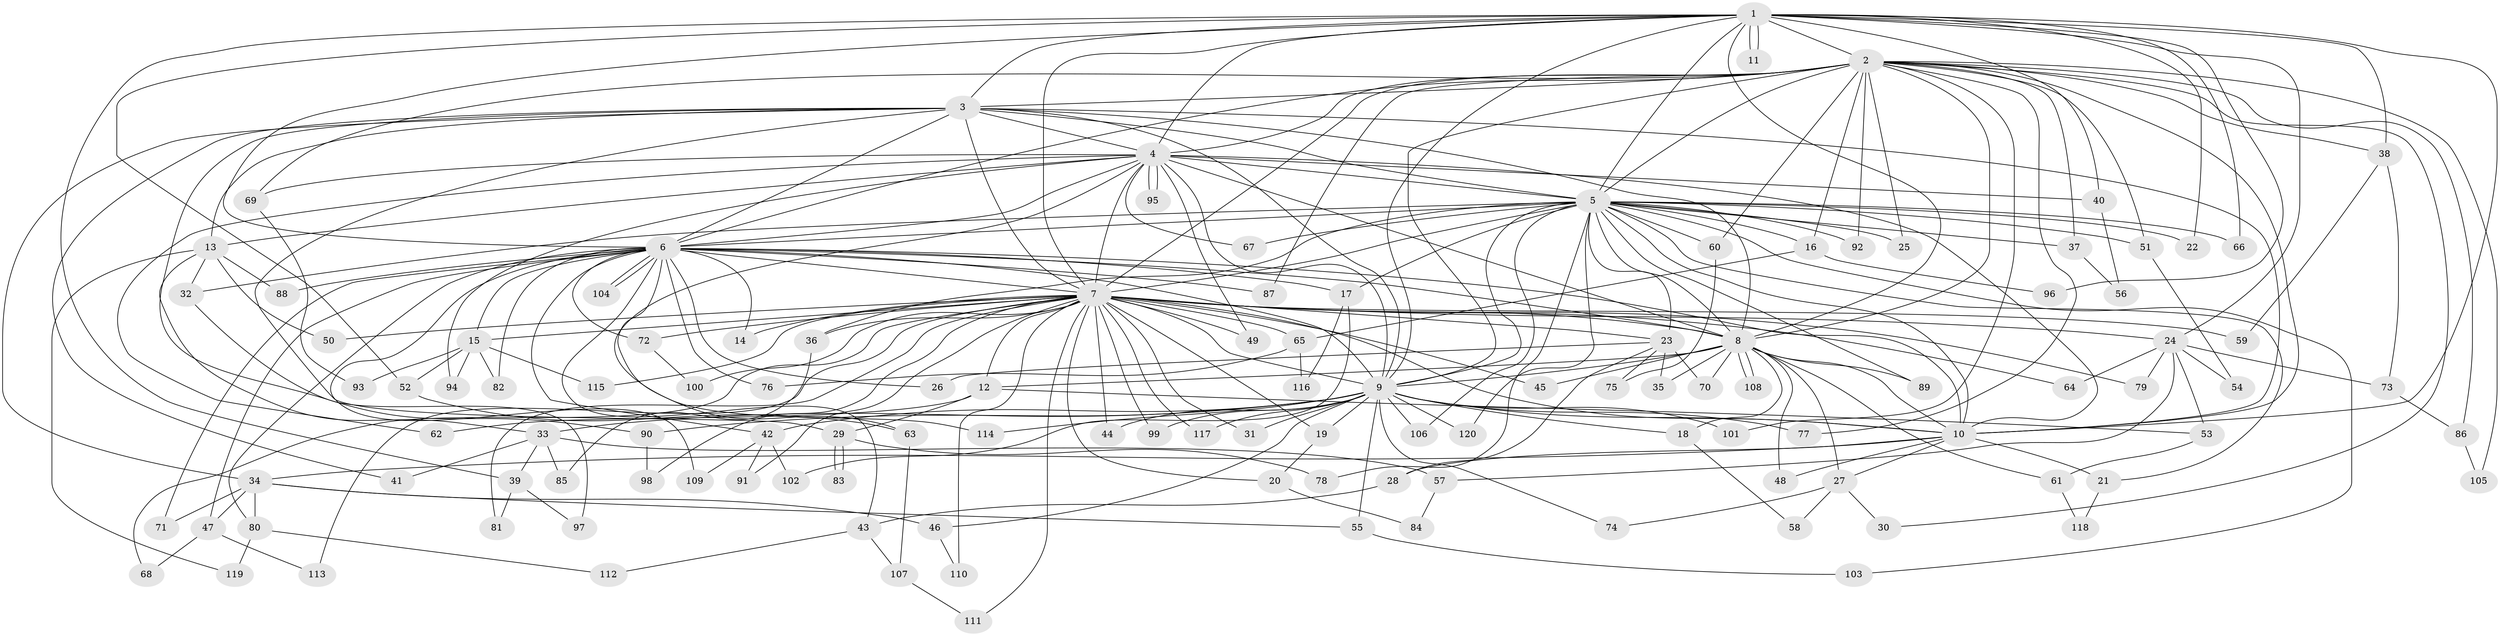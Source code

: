 // coarse degree distribution, {22: 0.010869565217391304, 34: 0.021739130434782608, 20: 0.010869565217391304, 24: 0.010869565217391304, 23: 0.010869565217391304, 19: 0.010869565217391304, 11: 0.010869565217391304, 2: 0.5108695652173914, 5: 0.021739130434782608, 6: 0.021739130434782608, 7: 0.021739130434782608, 4: 0.09782608695652174, 3: 0.1956521739130435, 8: 0.010869565217391304, 1: 0.03260869565217391}
// Generated by graph-tools (version 1.1) at 2025/41/03/06/25 10:41:36]
// undirected, 120 vertices, 265 edges
graph export_dot {
graph [start="1"]
  node [color=gray90,style=filled];
  1;
  2;
  3;
  4;
  5;
  6;
  7;
  8;
  9;
  10;
  11;
  12;
  13;
  14;
  15;
  16;
  17;
  18;
  19;
  20;
  21;
  22;
  23;
  24;
  25;
  26;
  27;
  28;
  29;
  30;
  31;
  32;
  33;
  34;
  35;
  36;
  37;
  38;
  39;
  40;
  41;
  42;
  43;
  44;
  45;
  46;
  47;
  48;
  49;
  50;
  51;
  52;
  53;
  54;
  55;
  56;
  57;
  58;
  59;
  60;
  61;
  62;
  63;
  64;
  65;
  66;
  67;
  68;
  69;
  70;
  71;
  72;
  73;
  74;
  75;
  76;
  77;
  78;
  79;
  80;
  81;
  82;
  83;
  84;
  85;
  86;
  87;
  88;
  89;
  90;
  91;
  92;
  93;
  94;
  95;
  96;
  97;
  98;
  99;
  100;
  101;
  102;
  103;
  104;
  105;
  106;
  107;
  108;
  109;
  110;
  111;
  112;
  113;
  114;
  115;
  116;
  117;
  118;
  119;
  120;
  1 -- 2;
  1 -- 3;
  1 -- 4;
  1 -- 5;
  1 -- 6;
  1 -- 7;
  1 -- 8;
  1 -- 9;
  1 -- 10;
  1 -- 11;
  1 -- 11;
  1 -- 22;
  1 -- 24;
  1 -- 38;
  1 -- 39;
  1 -- 40;
  1 -- 52;
  1 -- 66;
  1 -- 96;
  2 -- 3;
  2 -- 4;
  2 -- 5;
  2 -- 6;
  2 -- 7;
  2 -- 8;
  2 -- 9;
  2 -- 10;
  2 -- 16;
  2 -- 25;
  2 -- 30;
  2 -- 37;
  2 -- 38;
  2 -- 51;
  2 -- 60;
  2 -- 69;
  2 -- 77;
  2 -- 86;
  2 -- 87;
  2 -- 92;
  2 -- 101;
  2 -- 105;
  3 -- 4;
  3 -- 5;
  3 -- 6;
  3 -- 7;
  3 -- 8;
  3 -- 9;
  3 -- 10;
  3 -- 13;
  3 -- 29;
  3 -- 34;
  3 -- 41;
  3 -- 90;
  4 -- 5;
  4 -- 6;
  4 -- 7;
  4 -- 8;
  4 -- 9;
  4 -- 10;
  4 -- 13;
  4 -- 40;
  4 -- 49;
  4 -- 62;
  4 -- 63;
  4 -- 67;
  4 -- 69;
  4 -- 94;
  4 -- 95;
  4 -- 95;
  5 -- 6;
  5 -- 7;
  5 -- 8;
  5 -- 9;
  5 -- 10;
  5 -- 16;
  5 -- 17;
  5 -- 21;
  5 -- 22;
  5 -- 23;
  5 -- 25;
  5 -- 32;
  5 -- 36;
  5 -- 37;
  5 -- 51;
  5 -- 60;
  5 -- 66;
  5 -- 67;
  5 -- 78;
  5 -- 89;
  5 -- 92;
  5 -- 103;
  5 -- 106;
  5 -- 120;
  6 -- 7;
  6 -- 8;
  6 -- 9;
  6 -- 10;
  6 -- 14;
  6 -- 15;
  6 -- 17;
  6 -- 26;
  6 -- 42;
  6 -- 43;
  6 -- 47;
  6 -- 71;
  6 -- 72;
  6 -- 76;
  6 -- 80;
  6 -- 82;
  6 -- 87;
  6 -- 88;
  6 -- 104;
  6 -- 104;
  6 -- 109;
  6 -- 114;
  7 -- 8;
  7 -- 9;
  7 -- 10;
  7 -- 12;
  7 -- 14;
  7 -- 15;
  7 -- 19;
  7 -- 20;
  7 -- 23;
  7 -- 24;
  7 -- 31;
  7 -- 36;
  7 -- 44;
  7 -- 45;
  7 -- 49;
  7 -- 50;
  7 -- 59;
  7 -- 64;
  7 -- 65;
  7 -- 68;
  7 -- 72;
  7 -- 79;
  7 -- 81;
  7 -- 91;
  7 -- 98;
  7 -- 99;
  7 -- 100;
  7 -- 110;
  7 -- 111;
  7 -- 113;
  7 -- 115;
  7 -- 117;
  8 -- 9;
  8 -- 10;
  8 -- 12;
  8 -- 18;
  8 -- 27;
  8 -- 35;
  8 -- 45;
  8 -- 48;
  8 -- 61;
  8 -- 70;
  8 -- 89;
  8 -- 108;
  8 -- 108;
  9 -- 10;
  9 -- 18;
  9 -- 19;
  9 -- 31;
  9 -- 33;
  9 -- 42;
  9 -- 44;
  9 -- 46;
  9 -- 55;
  9 -- 74;
  9 -- 77;
  9 -- 90;
  9 -- 99;
  9 -- 101;
  9 -- 106;
  9 -- 114;
  9 -- 117;
  9 -- 120;
  10 -- 21;
  10 -- 27;
  10 -- 28;
  10 -- 34;
  10 -- 48;
  12 -- 29;
  12 -- 53;
  12 -- 62;
  13 -- 32;
  13 -- 33;
  13 -- 50;
  13 -- 88;
  13 -- 119;
  15 -- 52;
  15 -- 82;
  15 -- 93;
  15 -- 94;
  15 -- 115;
  16 -- 65;
  16 -- 96;
  17 -- 102;
  17 -- 116;
  18 -- 58;
  19 -- 20;
  20 -- 84;
  21 -- 118;
  23 -- 26;
  23 -- 28;
  23 -- 35;
  23 -- 70;
  23 -- 75;
  24 -- 53;
  24 -- 54;
  24 -- 57;
  24 -- 64;
  24 -- 73;
  24 -- 79;
  27 -- 30;
  27 -- 58;
  27 -- 74;
  28 -- 43;
  29 -- 78;
  29 -- 83;
  29 -- 83;
  32 -- 97;
  33 -- 39;
  33 -- 41;
  33 -- 57;
  33 -- 85;
  34 -- 46;
  34 -- 47;
  34 -- 55;
  34 -- 71;
  34 -- 80;
  36 -- 85;
  37 -- 56;
  38 -- 59;
  38 -- 73;
  39 -- 81;
  39 -- 97;
  40 -- 56;
  42 -- 91;
  42 -- 102;
  42 -- 109;
  43 -- 107;
  43 -- 112;
  46 -- 110;
  47 -- 68;
  47 -- 113;
  51 -- 54;
  52 -- 63;
  53 -- 61;
  55 -- 103;
  57 -- 84;
  60 -- 75;
  61 -- 118;
  63 -- 107;
  65 -- 76;
  65 -- 116;
  69 -- 93;
  72 -- 100;
  73 -- 86;
  80 -- 112;
  80 -- 119;
  86 -- 105;
  90 -- 98;
  107 -- 111;
}
